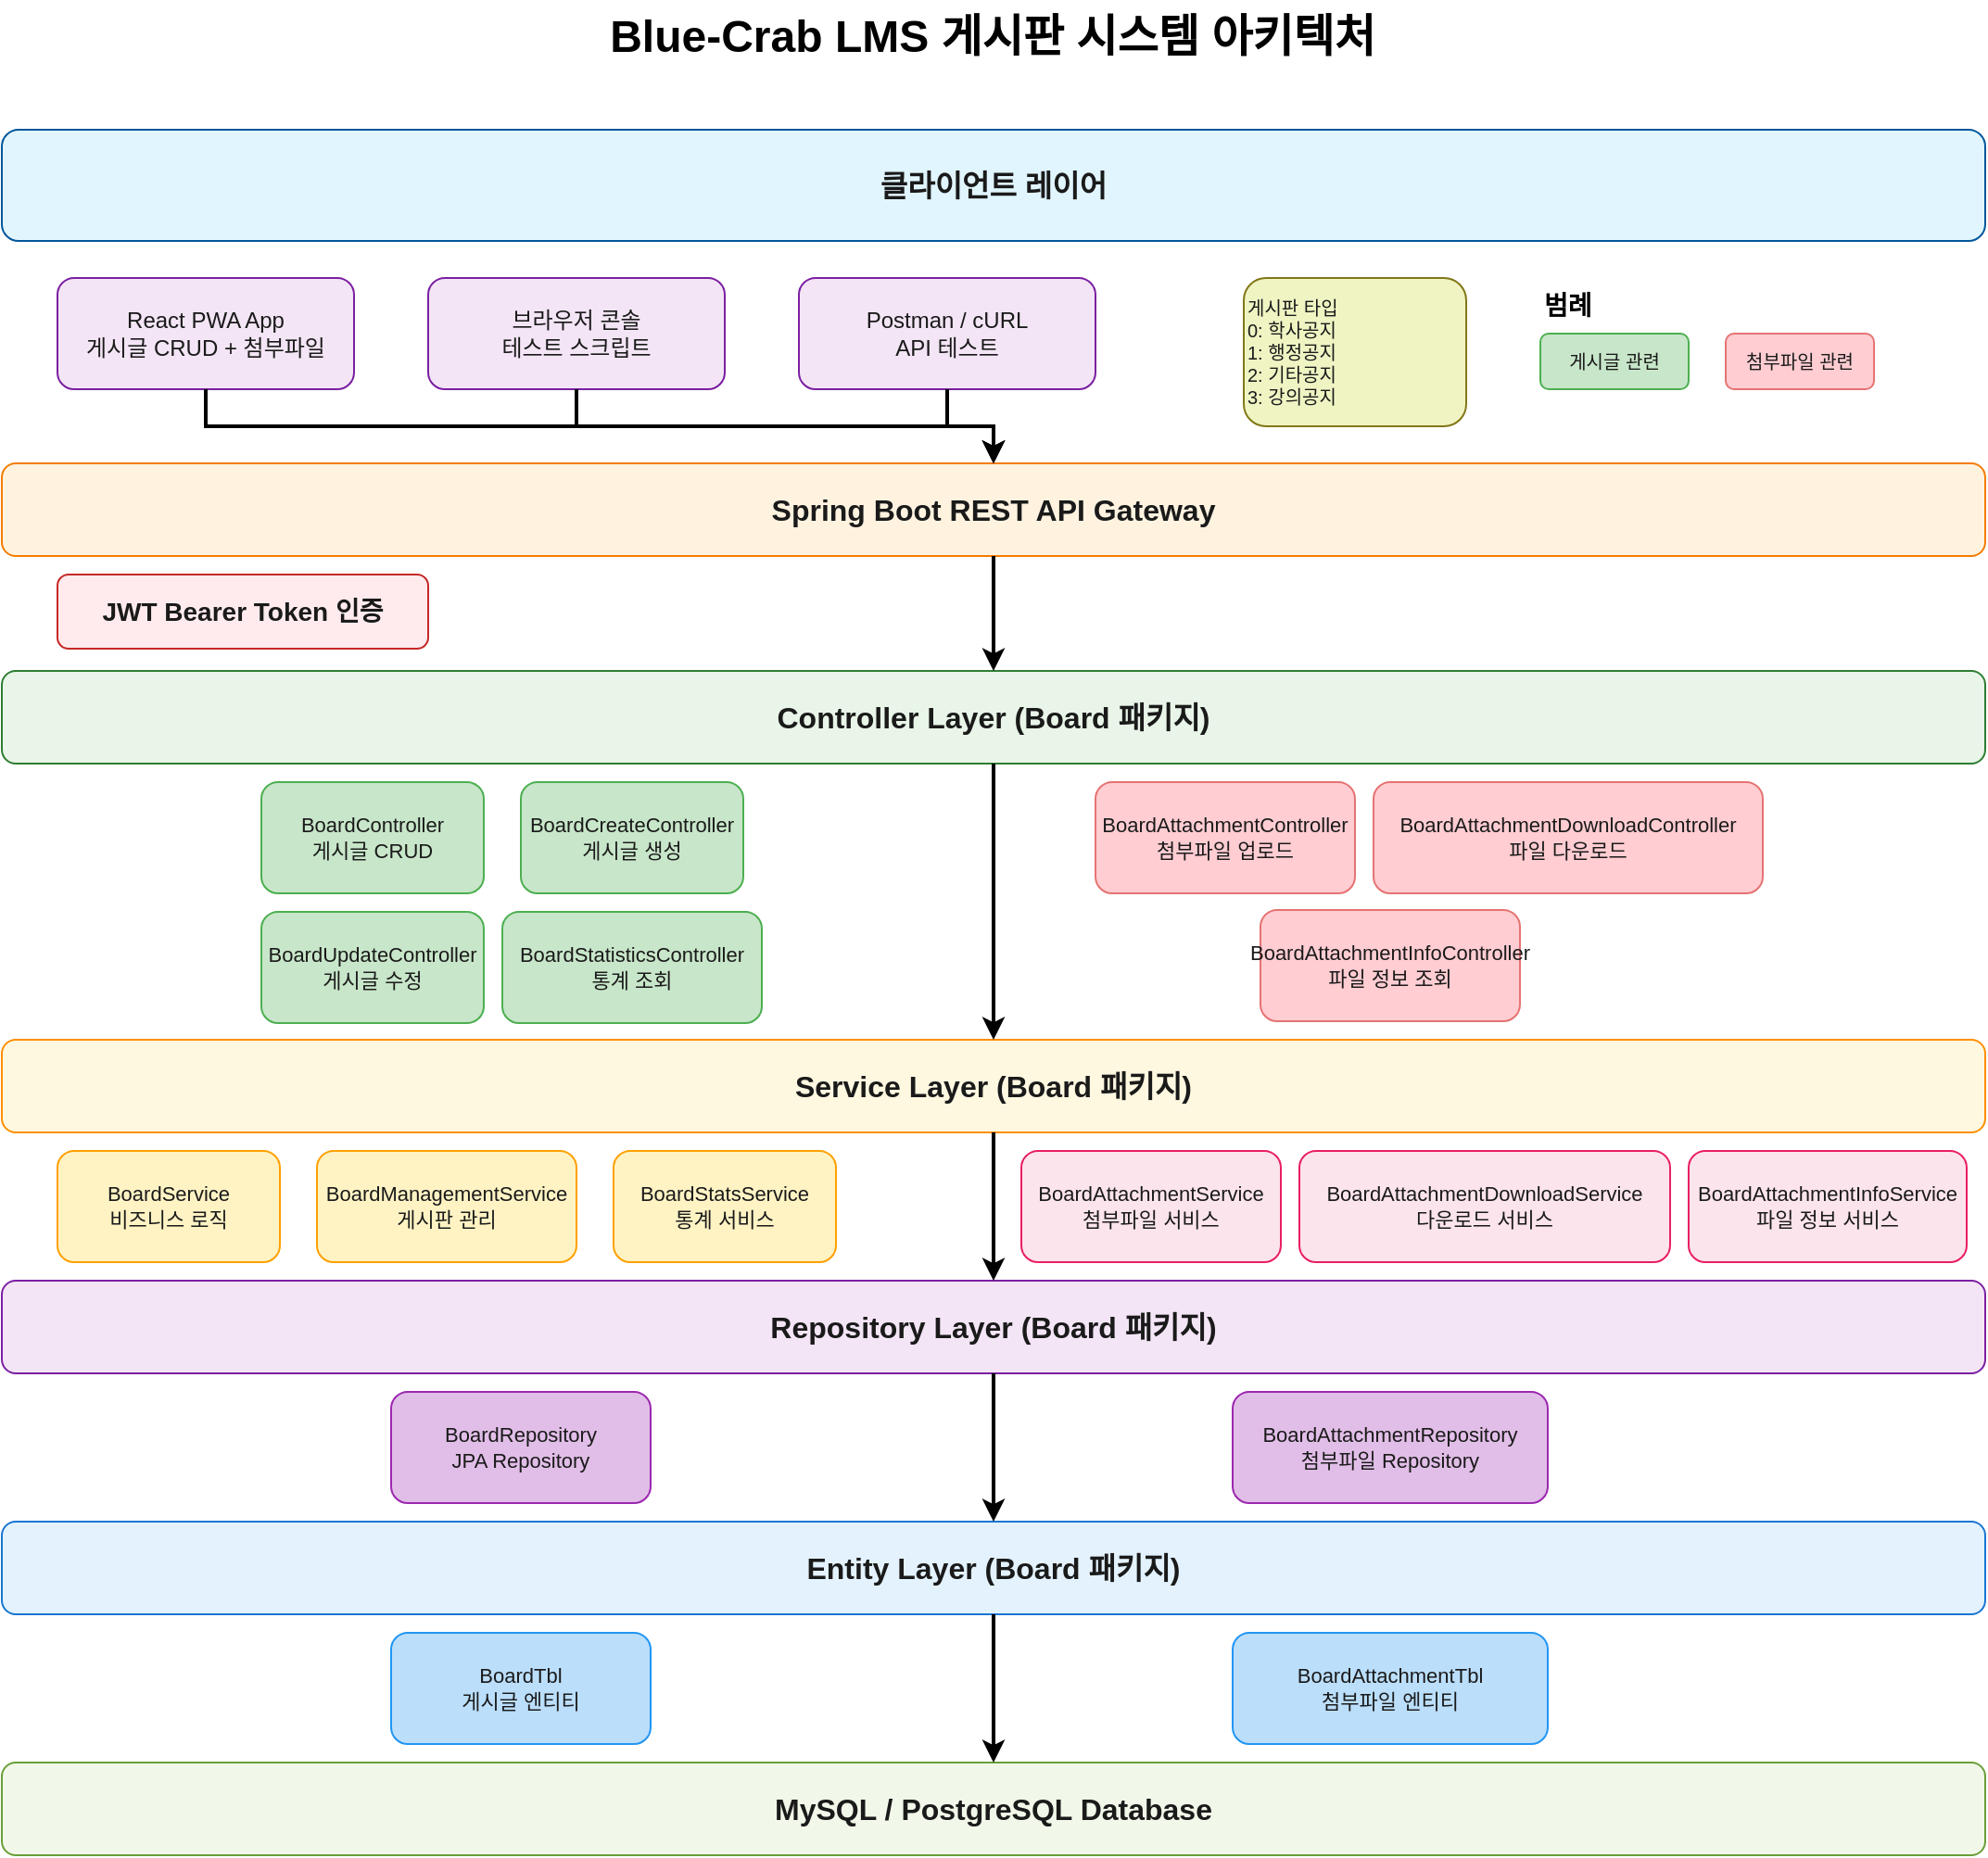 <mxfile version="28.2.8">
  <diagram name="Board Architecture" id="board-arch">
    <mxGraphModel dx="1426" dy="777" grid="1" gridSize="10" guides="1" tooltips="1" connect="1" arrows="1" fold="1" page="1" pageScale="1" pageWidth="1169" pageHeight="827" background="light-dark(#FFFFFF,#FFFFFF)" math="0" shadow="0">
      <root>
        <mxCell id="0" />
        <mxCell id="1" parent="0" />
        <mxCell id="title" value="Blue-Crab LMS 게시판 시스템 아키텍처" style="text;html=1;strokeColor=none;fillColor=none;align=center;verticalAlign=middle;whiteSpace=wrap;rounded=0;fontSize=24;fontStyle=1;fontColor=light-dark(#000000,#000000);" parent="1" vertex="1">
          <mxGeometry x="300" y="30" width="569" height="40" as="geometry" />
        </mxCell>
        <mxCell id="client-layer" value="클라이언트 레이어" style="rounded=1;whiteSpace=wrap;html=1;fillColor=#e1f5fe;strokeColor=#01579b;fontSize=16;fontStyle=1;fontColor=#1a1a1a;" parent="1" vertex="1">
          <mxGeometry x="50" y="100" width="1070" height="60" as="geometry" />
        </mxCell>
        <mxCell id="react-app" value="React PWA App&#xa;게시글 CRUD + 첨부파일" style="rounded=1;whiteSpace=wrap;html=1;fillColor=#f3e5f5;strokeColor=#7b1fa2;fontSize=12;fontColor=#1a1a1a;" parent="1" vertex="1">
          <mxGeometry x="80" y="180" width="160" height="60" as="geometry" />
        </mxCell>
        <mxCell id="test-console" value="브라우저 콘솔&#xa;테스트 스크립트" style="rounded=1;whiteSpace=wrap;html=1;fillColor=#f3e5f5;strokeColor=#7b1fa2;fontSize=12;fontColor=#1a1a1a;" parent="1" vertex="1">
          <mxGeometry x="280" y="180" width="160" height="60" as="geometry" />
        </mxCell>
        <mxCell id="postman" value="Postman / cURL&#xa;API 테스트" style="rounded=1;whiteSpace=wrap;html=1;fillColor=#f3e5f5;strokeColor=#7b1fa2;fontSize=12;fontColor=#1a1a1a;" parent="1" vertex="1">
          <mxGeometry x="480" y="180" width="160" height="60" as="geometry" />
        </mxCell>
        <mxCell id="api-gateway" value="Spring Boot REST API Gateway" style="rounded=1;whiteSpace=wrap;html=1;fillColor=#fff3e0;strokeColor=#f57c00;fontSize=16;fontStyle=1;fontColor=#1a1a1a;" parent="1" vertex="1">
          <mxGeometry x="50" y="280" width="1070" height="50" as="geometry" />
        </mxCell>
        <mxCell id="jwt-auth" value="JWT Bearer Token 인증" style="rounded=1;whiteSpace=wrap;html=1;fillColor=#ffebee;strokeColor=#c62828;fontSize=14;fontStyle=1;fontColor=#1a1a1a;" parent="1" vertex="1">
          <mxGeometry x="80" y="340" width="200" height="40" as="geometry" />
        </mxCell>
        <mxCell id="controller-layer" value="Controller Layer (Board 패키지)" style="rounded=1;whiteSpace=wrap;html=1;fillColor=#e8f5e8;strokeColor=#2e7d32;fontSize=16;fontStyle=1;fontColor=#1a1a1a;" parent="1" vertex="1">
          <mxGeometry x="50" y="392" width="1070" height="50" as="geometry" />
        </mxCell>
        <mxCell id="board-controller" value="BoardController&#xa;게시글 CRUD" style="rounded=1;whiteSpace=wrap;html=1;fillColor=#c8e6c9;strokeColor=#4caf50;fontSize=11;fontColor=#1a1a1a;" parent="1" vertex="1">
          <mxGeometry x="190" y="452" width="120" height="60" as="geometry" />
        </mxCell>
        <mxCell id="board-create-controller" value="BoardCreateController&#xa;게시글 생성" style="rounded=1;whiteSpace=wrap;html=1;fillColor=#c8e6c9;strokeColor=#4caf50;fontSize=11;fontColor=#1a1a1a;" parent="1" vertex="1">
          <mxGeometry x="330" y="452" width="120" height="60" as="geometry" />
        </mxCell>
        <mxCell id="board-update-controller" value="BoardUpdateController&#xa;게시글 수정" style="rounded=1;whiteSpace=wrap;html=1;fillColor=#c8e6c9;strokeColor=#4caf50;fontSize=11;fontColor=#1a1a1a;" parent="1" vertex="1">
          <mxGeometry x="190" y="522" width="120" height="60" as="geometry" />
        </mxCell>
        <mxCell id="board-stats-controller" value="BoardStatisticsController&#xa;통계 조회" style="rounded=1;whiteSpace=wrap;html=1;fillColor=#c8e6c9;strokeColor=#4caf50;fontSize=11;fontColor=#1a1a1a;" parent="1" vertex="1">
          <mxGeometry x="320" y="522" width="140" height="60" as="geometry" />
        </mxCell>
        <mxCell id="attachment-controller" value="BoardAttachmentController&#xa;첨부파일 업로드" style="rounded=1;whiteSpace=wrap;html=1;fillColor=#ffcdd2;strokeColor=#e57373;fontSize=11;fontColor=#1a1a1a;" parent="1" vertex="1">
          <mxGeometry x="640" y="452" width="140" height="60" as="geometry" />
        </mxCell>
        <mxCell id="attachment-download-controller" value="BoardAttachmentDownloadController&#xa;파일 다운로드" style="rounded=1;whiteSpace=wrap;html=1;fillColor=#ffcdd2;strokeColor=#e57373;fontSize=11;fontColor=#1a1a1a;" parent="1" vertex="1">
          <mxGeometry x="790" y="452" width="210" height="60" as="geometry" />
        </mxCell>
        <mxCell id="attachment-info-controller" value="BoardAttachmentInfoController&#xa;파일 정보 조회" style="rounded=1;whiteSpace=wrap;html=1;fillColor=#ffcdd2;strokeColor=#e57373;fontSize=11;fontColor=#1a1a1a;" parent="1" vertex="1">
          <mxGeometry x="729" y="521" width="140" height="60" as="geometry" />
        </mxCell>
        <mxCell id="service-layer" value="Service Layer (Board 패키지)" style="rounded=1;whiteSpace=wrap;html=1;fillColor=#fff8e1;strokeColor=#ff8f00;fontSize=16;fontStyle=1;fontColor=#1a1a1a;" parent="1" vertex="1">
          <mxGeometry x="50" y="591" width="1070" height="50" as="geometry" />
        </mxCell>
        <mxCell id="board-service" value="BoardService&#xa;비즈니스 로직" style="rounded=1;whiteSpace=wrap;html=1;fillColor=#fff3c4;strokeColor=#ffa000;fontSize=11;fontColor=#1a1a1a;" parent="1" vertex="1">
          <mxGeometry x="80" y="651" width="120" height="60" as="geometry" />
        </mxCell>
        <mxCell id="board-management-service" value="BoardManagementService&#xa;게시판 관리" style="rounded=1;whiteSpace=wrap;html=1;fillColor=#fff3c4;strokeColor=#ffa000;fontSize=11;fontColor=#1a1a1a;" parent="1" vertex="1">
          <mxGeometry x="220" y="651" width="140" height="60" as="geometry" />
        </mxCell>
        <mxCell id="board-stats-service" value="BoardStatsService&#xa;통계 서비스" style="rounded=1;whiteSpace=wrap;html=1;fillColor=#fff3c4;strokeColor=#ffa000;fontSize=11;fontColor=#1a1a1a;" parent="1" vertex="1">
          <mxGeometry x="380" y="651" width="120" height="60" as="geometry" />
        </mxCell>
        <mxCell id="attachment-service" value="BoardAttachmentService&#xa;첨부파일 서비스" style="rounded=1;whiteSpace=wrap;html=1;fillColor=#fce4ec;strokeColor=#e91e63;fontSize=11;fontColor=#1a1a1a;" parent="1" vertex="1">
          <mxGeometry x="600" y="651" width="140" height="60" as="geometry" />
        </mxCell>
        <mxCell id="attachment-download-service" value="BoardAttachmentDownloadService&#xa;다운로드 서비스" style="rounded=1;whiteSpace=wrap;html=1;fillColor=#fce4ec;strokeColor=#e91e63;fontSize=11;fontColor=#1a1a1a;" parent="1" vertex="1">
          <mxGeometry x="750" y="651" width="200" height="60" as="geometry" />
        </mxCell>
        <mxCell id="attachment-info-service" value="BoardAttachmentInfoService&#xa;파일 정보 서비스" style="rounded=1;whiteSpace=wrap;html=1;fillColor=#fce4ec;strokeColor=#e91e63;fontSize=11;fontColor=#1a1a1a;" parent="1" vertex="1">
          <mxGeometry x="960" y="651" width="150" height="60" as="geometry" />
        </mxCell>
        <mxCell id="repository-layer" value="Repository Layer (Board 패키지)" style="rounded=1;whiteSpace=wrap;html=1;fillColor=#f3e5f5;strokeColor=#7b1fa2;fontSize=16;fontStyle=1;fontColor=#1a1a1a;" parent="1" vertex="1">
          <mxGeometry x="50" y="721" width="1070" height="50" as="geometry" />
        </mxCell>
        <mxCell id="board-repository" value="BoardRepository&#xa;JPA Repository" style="rounded=1;whiteSpace=wrap;html=1;fillColor=#e1bee7;strokeColor=#9c27b0;fontSize=11;fontColor=#1a1a1a;" parent="1" vertex="1">
          <mxGeometry x="260" y="781" width="140" height="60" as="geometry" />
        </mxCell>
        <mxCell id="attachment-repository" value="BoardAttachmentRepository&#xa;첨부파일 Repository" style="rounded=1;whiteSpace=wrap;html=1;fillColor=#e1bee7;strokeColor=#9c27b0;fontSize=11;fontColor=#1a1a1a;" parent="1" vertex="1">
          <mxGeometry x="714" y="781" width="170" height="60" as="geometry" />
        </mxCell>
        <mxCell id="entity-layer" value="Entity Layer (Board 패키지)" style="rounded=1;whiteSpace=wrap;html=1;fillColor=#e3f2fd;strokeColor=#1976d2;fontSize=16;fontStyle=1;fontColor=#1a1a1a;" parent="1" vertex="1">
          <mxGeometry x="50" y="851" width="1070" height="50" as="geometry" />
        </mxCell>
        <mxCell id="board-entity" value="BoardTbl&#xa;게시글 엔티티" style="rounded=1;whiteSpace=wrap;html=1;fillColor=#bbdefb;strokeColor=#2196f3;fontSize=11;fontColor=#1a1a1a;" parent="1" vertex="1">
          <mxGeometry x="260" y="911" width="140" height="60" as="geometry" />
        </mxCell>
        <mxCell id="attachment-entity" value="BoardAttachmentTbl&#xa;첨부파일 엔티티" style="rounded=1;whiteSpace=wrap;html=1;fillColor=#bbdefb;strokeColor=#2196f3;fontSize=11;fontColor=#1a1a1a;" parent="1" vertex="1">
          <mxGeometry x="714" y="911" width="170" height="60" as="geometry" />
        </mxCell>
        <mxCell id="database" value="MySQL / PostgreSQL Database" style="rounded=1;whiteSpace=wrap;html=1;fillColor=#f1f8e9;strokeColor=#689f38;fontSize=16;fontStyle=1;fontColor=#1a1a1a;" parent="1" vertex="1">
          <mxGeometry x="50" y="981" width="1070" height="50" as="geometry" />
        </mxCell>
        <mxCell id="arrow1" style="edgeStyle=orthogonalEdgeStyle;rounded=0;orthogonalLoop=1;jettySize=auto;html=1;strokeColor=light-dark(#000000,#FF8000);strokeWidth=2;" parent="1" source="react-app" target="api-gateway" edge="1">
          <mxGeometry relative="1" as="geometry" />
        </mxCell>
        <mxCell id="arrow2" style="edgeStyle=orthogonalEdgeStyle;rounded=0;orthogonalLoop=1;jettySize=auto;html=1;strokeColor=light-dark(#000000,#FF8000);strokeWidth=2;" parent="1" source="test-console" target="api-gateway" edge="1">
          <mxGeometry relative="1" as="geometry" />
        </mxCell>
        <mxCell id="arrow3" style="edgeStyle=orthogonalEdgeStyle;rounded=0;orthogonalLoop=1;jettySize=auto;html=1;strokeColor=light-dark(#000000,#FF8000);strokeWidth=2;" parent="1" source="postman" target="api-gateway" edge="1">
          <mxGeometry relative="1" as="geometry" />
        </mxCell>
        <mxCell id="arrow4" style="edgeStyle=orthogonalEdgeStyle;rounded=0;orthogonalLoop=1;jettySize=auto;html=1;strokeColor=light-dark(#000000,#FF8000);strokeWidth=2;" parent="1" source="api-gateway" target="controller-layer" edge="1">
          <mxGeometry relative="1" as="geometry" />
        </mxCell>
        <mxCell id="arrow5" style="edgeStyle=orthogonalEdgeStyle;rounded=0;orthogonalLoop=1;jettySize=auto;html=1;strokeColor=light-dark(#000000,#FF8000);strokeWidth=2;" parent="1" source="controller-layer" target="service-layer" edge="1">
          <mxGeometry relative="1" as="geometry" />
        </mxCell>
        <mxCell id="arrow6" style="edgeStyle=orthogonalEdgeStyle;rounded=0;orthogonalLoop=1;jettySize=auto;html=1;strokeColor=light-dark(#000000,#FF8000);strokeWidth=2;" parent="1" source="service-layer" target="repository-layer" edge="1">
          <mxGeometry relative="1" as="geometry" />
        </mxCell>
        <mxCell id="arrow7" style="edgeStyle=orthogonalEdgeStyle;rounded=0;orthogonalLoop=1;jettySize=auto;html=1;strokeColor=light-dark(#000000,#FF8000);strokeWidth=2;" parent="1" source="repository-layer" target="entity-layer" edge="1">
          <mxGeometry relative="1" as="geometry" />
        </mxCell>
        <mxCell id="arrow8" style="edgeStyle=orthogonalEdgeStyle;rounded=0;orthogonalLoop=1;jettySize=auto;html=1;strokeColor=light-dark(#000000,#FF8000);strokeWidth=2;" parent="1" source="entity-layer" target="database" edge="1">
          <mxGeometry relative="1" as="geometry" />
        </mxCell>
        <mxCell id="legend-title" value="범례" style="text;html=1;strokeColor=none;fillColor=none;align=left;verticalAlign=middle;whiteSpace=wrap;rounded=0;fontSize=14;fontStyle=1;fontColor=light-dark(#000000,#000000);" parent="1" vertex="1">
          <mxGeometry x="880" y="180" width="60" height="30" as="geometry" />
        </mxCell>
        <mxCell id="legend-board" value="게시글 관련" style="rounded=1;whiteSpace=wrap;html=1;fillColor=#c8e6c9;strokeColor=#4caf50;fontSize=10;fontColor=#1a1a1a;" parent="1" vertex="1">
          <mxGeometry x="880" y="210" width="80" height="30" as="geometry" />
        </mxCell>
        <mxCell id="legend-attachment" value="첨부파일 관련" style="rounded=1;whiteSpace=wrap;html=1;fillColor=#ffcdd2;strokeColor=#e57373;fontSize=10;fontColor=#1a1a1a;" parent="1" vertex="1">
          <mxGeometry x="980" y="210" width="80" height="30" as="geometry" />
        </mxCell>
        <mxCell id="board-types" value="게시판 타입&#xa;0: 학사공지&#xa;1: 행정공지&#xa;2: 기타공지&#xa;3: 강의공지" style="rounded=1;whiteSpace=wrap;html=1;fillColor=#f0f4c3;strokeColor=#827717;fontSize=10;align=left;fontColor=#1a1a1a;" parent="1" vertex="1">
          <mxGeometry x="720" y="180" width="120" height="80" as="geometry" />
        </mxCell>
      </root>
    </mxGraphModel>
  </diagram>
</mxfile>
